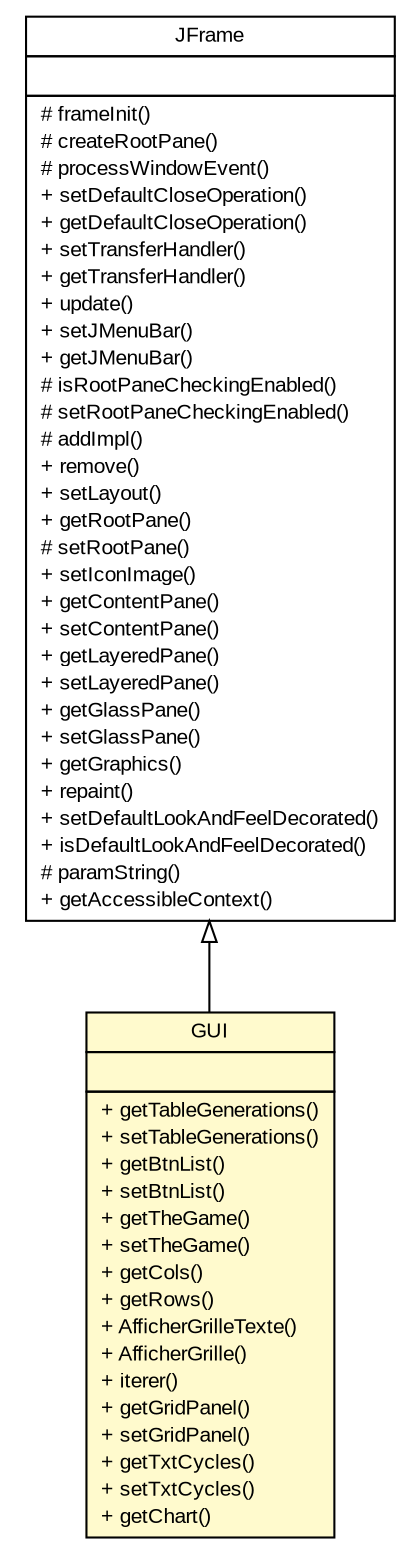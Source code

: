#!/usr/local/bin/dot
#
# Class diagram 
# Generated by UMLGraph version 5.4 (http://www.umlgraph.org/)
#

digraph G {
	edge [fontname="arial",fontsize=10,labelfontname="arial",labelfontsize=10];
	node [fontname="arial",fontsize=10,shape=plaintext];
	nodesep=0.25;
	ranksep=0.5;
	// Vue.GUI
	c101 [label=<<table title="Vue.GUI" border="0" cellborder="1" cellspacing="0" cellpadding="2" port="p" bgcolor="lemonChiffon" href="./GUI.html">
		<tr><td><table border="0" cellspacing="0" cellpadding="1">
<tr><td align="center" balign="center"> GUI </td></tr>
		</table></td></tr>
		<tr><td><table border="0" cellspacing="0" cellpadding="1">
<tr><td align="left" balign="left">  </td></tr>
		</table></td></tr>
		<tr><td><table border="0" cellspacing="0" cellpadding="1">
<tr><td align="left" balign="left"> + getTableGenerations() </td></tr>
<tr><td align="left" balign="left"> + setTableGenerations() </td></tr>
<tr><td align="left" balign="left"> + getBtnList() </td></tr>
<tr><td align="left" balign="left"> + setBtnList() </td></tr>
<tr><td align="left" balign="left"> + getTheGame() </td></tr>
<tr><td align="left" balign="left"> + setTheGame() </td></tr>
<tr><td align="left" balign="left"> + getCols() </td></tr>
<tr><td align="left" balign="left"> + getRows() </td></tr>
<tr><td align="left" balign="left"> + AfficherGrilleTexte() </td></tr>
<tr><td align="left" balign="left"> + AfficherGrille() </td></tr>
<tr><td align="left" balign="left"> + iterer() </td></tr>
<tr><td align="left" balign="left"> + getGridPanel() </td></tr>
<tr><td align="left" balign="left"> + setGridPanel() </td></tr>
<tr><td align="left" balign="left"> + getTxtCycles() </td></tr>
<tr><td align="left" balign="left"> + setTxtCycles() </td></tr>
<tr><td align="left" balign="left"> + getChart() </td></tr>
		</table></td></tr>
		</table>>, URL="./GUI.html", fontname="arial", fontcolor="black", fontsize=10.0];
	//Vue.GUI extends javax.swing.JFrame
	c108:p -> c101:p [dir=back,arrowtail=empty];
	// javax.swing.JFrame
	c108 [label=<<table title="javax.swing.JFrame" border="0" cellborder="1" cellspacing="0" cellpadding="2" port="p" href="http://java.sun.com/j2se/1.4.2/docs/api/javax/swing/JFrame.html">
		<tr><td><table border="0" cellspacing="0" cellpadding="1">
<tr><td align="center" balign="center"> JFrame </td></tr>
		</table></td></tr>
		<tr><td><table border="0" cellspacing="0" cellpadding="1">
<tr><td align="left" balign="left">  </td></tr>
		</table></td></tr>
		<tr><td><table border="0" cellspacing="0" cellpadding="1">
<tr><td align="left" balign="left"> # frameInit() </td></tr>
<tr><td align="left" balign="left"> # createRootPane() </td></tr>
<tr><td align="left" balign="left"> # processWindowEvent() </td></tr>
<tr><td align="left" balign="left"> + setDefaultCloseOperation() </td></tr>
<tr><td align="left" balign="left"> + getDefaultCloseOperation() </td></tr>
<tr><td align="left" balign="left"> + setTransferHandler() </td></tr>
<tr><td align="left" balign="left"> + getTransferHandler() </td></tr>
<tr><td align="left" balign="left"> + update() </td></tr>
<tr><td align="left" balign="left"> + setJMenuBar() </td></tr>
<tr><td align="left" balign="left"> + getJMenuBar() </td></tr>
<tr><td align="left" balign="left"> # isRootPaneCheckingEnabled() </td></tr>
<tr><td align="left" balign="left"> # setRootPaneCheckingEnabled() </td></tr>
<tr><td align="left" balign="left"> # addImpl() </td></tr>
<tr><td align="left" balign="left"> + remove() </td></tr>
<tr><td align="left" balign="left"> + setLayout() </td></tr>
<tr><td align="left" balign="left"> + getRootPane() </td></tr>
<tr><td align="left" balign="left"> # setRootPane() </td></tr>
<tr><td align="left" balign="left"> + setIconImage() </td></tr>
<tr><td align="left" balign="left"> + getContentPane() </td></tr>
<tr><td align="left" balign="left"> + setContentPane() </td></tr>
<tr><td align="left" balign="left"> + getLayeredPane() </td></tr>
<tr><td align="left" balign="left"> + setLayeredPane() </td></tr>
<tr><td align="left" balign="left"> + getGlassPane() </td></tr>
<tr><td align="left" balign="left"> + setGlassPane() </td></tr>
<tr><td align="left" balign="left"> + getGraphics() </td></tr>
<tr><td align="left" balign="left"> + repaint() </td></tr>
<tr><td align="left" balign="left"> + setDefaultLookAndFeelDecorated() </td></tr>
<tr><td align="left" balign="left"> + isDefaultLookAndFeelDecorated() </td></tr>
<tr><td align="left" balign="left"> # paramString() </td></tr>
<tr><td align="left" balign="left"> + getAccessibleContext() </td></tr>
		</table></td></tr>
		</table>>, URL="http://java.sun.com/j2se/1.4.2/docs/api/javax/swing/JFrame.html", fontname="arial", fontcolor="black", fontsize=10.0];
}

